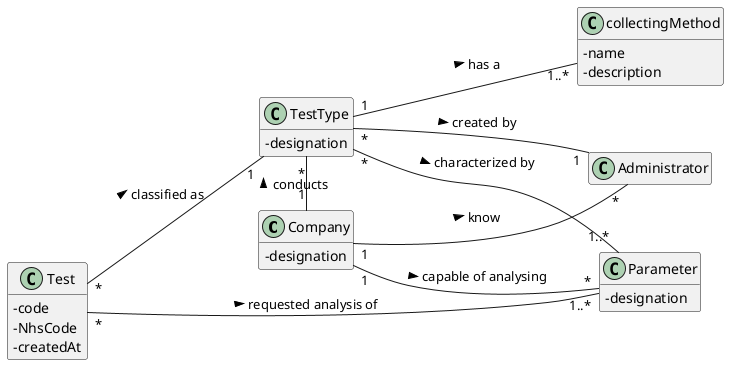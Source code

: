 @startuml

skinparam classAttributeIconSize 0
hide empty methods
hide empty attributes
left to right direction

class Company{
- designation
}
class Parameter{
- designation
}
class TestType{
- designation
}
class Test{
- code
- NhsCode
- createdAt

}
class collectingMethod{
 - name
 - description
 }

 TestType -[hidden]right-|> Company

Test "*" -- "1" TestType : classified as >
Test "*" -- "1..*" Parameter : requested analysis of >
Company "1" -- "*" TestType : conducts >
Company "1" -- "*" Parameter : capable of analysing >
Company "1" -- "*" Administrator : know >
TestType "*" -- "1..*" Parameter : characterized by >
TestType "1" -- "1..*" collectingMethod : has a >
TestType "*" -- "1" Administrator : created by >

@enduml